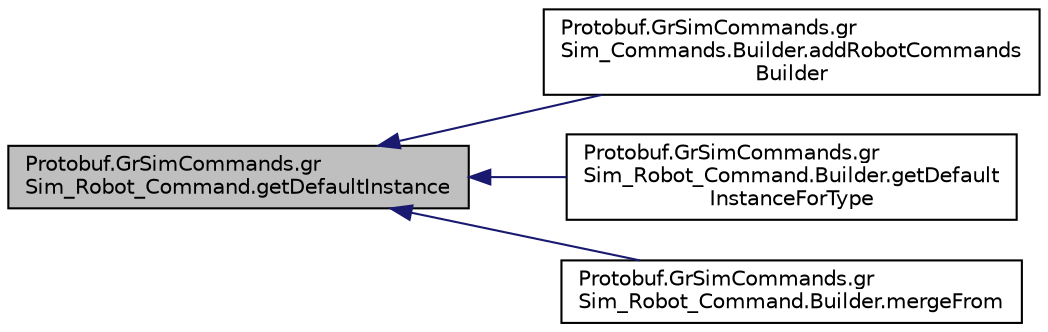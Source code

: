 digraph "Protobuf.GrSimCommands.grSim_Robot_Command.getDefaultInstance"
{
 // INTERACTIVE_SVG=YES
  edge [fontname="Helvetica",fontsize="10",labelfontname="Helvetica",labelfontsize="10"];
  node [fontname="Helvetica",fontsize="10",shape=record];
  rankdir="LR";
  Node1 [label="Protobuf.GrSimCommands.gr\lSim_Robot_Command.getDefaultInstance",height=0.2,width=0.4,color="black", fillcolor="grey75", style="filled", fontcolor="black"];
  Node1 -> Node2 [dir="back",color="midnightblue",fontsize="10",style="solid",fontname="Helvetica"];
  Node2 [label="Protobuf.GrSimCommands.gr\lSim_Commands.Builder.addRobotCommands\lBuilder",height=0.2,width=0.4,color="black", fillcolor="white", style="filled",URL="$d6/db7/class_protobuf_1_1_gr_sim_commands_1_1gr_sim___commands_1_1_builder.html#aaf4f7073983d0376c5bce1d8ca51debc"];
  Node1 -> Node3 [dir="back",color="midnightblue",fontsize="10",style="solid",fontname="Helvetica"];
  Node3 [label="Protobuf.GrSimCommands.gr\lSim_Robot_Command.Builder.getDefault\lInstanceForType",height=0.2,width=0.4,color="black", fillcolor="white", style="filled",URL="$d8/d7f/class_protobuf_1_1_gr_sim_commands_1_1gr_sim___robot___command_1_1_builder.html#a3fa5b75481e82dc74912f7ff047f1f7b"];
  Node1 -> Node4 [dir="back",color="midnightblue",fontsize="10",style="solid",fontname="Helvetica"];
  Node4 [label="Protobuf.GrSimCommands.gr\lSim_Robot_Command.Builder.mergeFrom",height=0.2,width=0.4,color="black", fillcolor="white", style="filled",URL="$d8/d7f/class_protobuf_1_1_gr_sim_commands_1_1gr_sim___robot___command_1_1_builder.html#a80c0a8484a38aed22505c07a3635ee10"];
}
